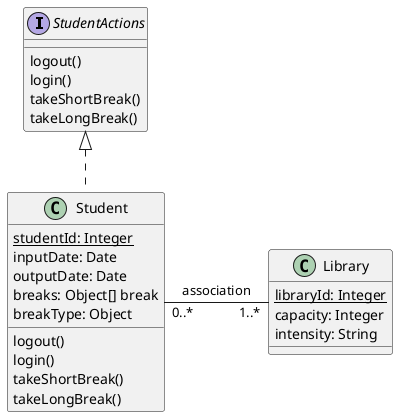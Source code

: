 @startuml

interface StudentActions {
  logout()
  login()
  takeShortBreak()
  takeLongBreak()
}

class Student {
  {static} studentId: Integer
  inputDate: Date
  outputDate: Date
  breaks: Object[] break
  breakType: Object
  
  logout()
  login()
  takeShortBreak()
  takeLongBreak()
}

class Library {
  {static} libraryId: Integer
  capacity: Integer
  intensity: String
}

' Student and Library have a association
Student "0..*" - "1..*" Library : association
class Student implements StudentActions

@enduml
